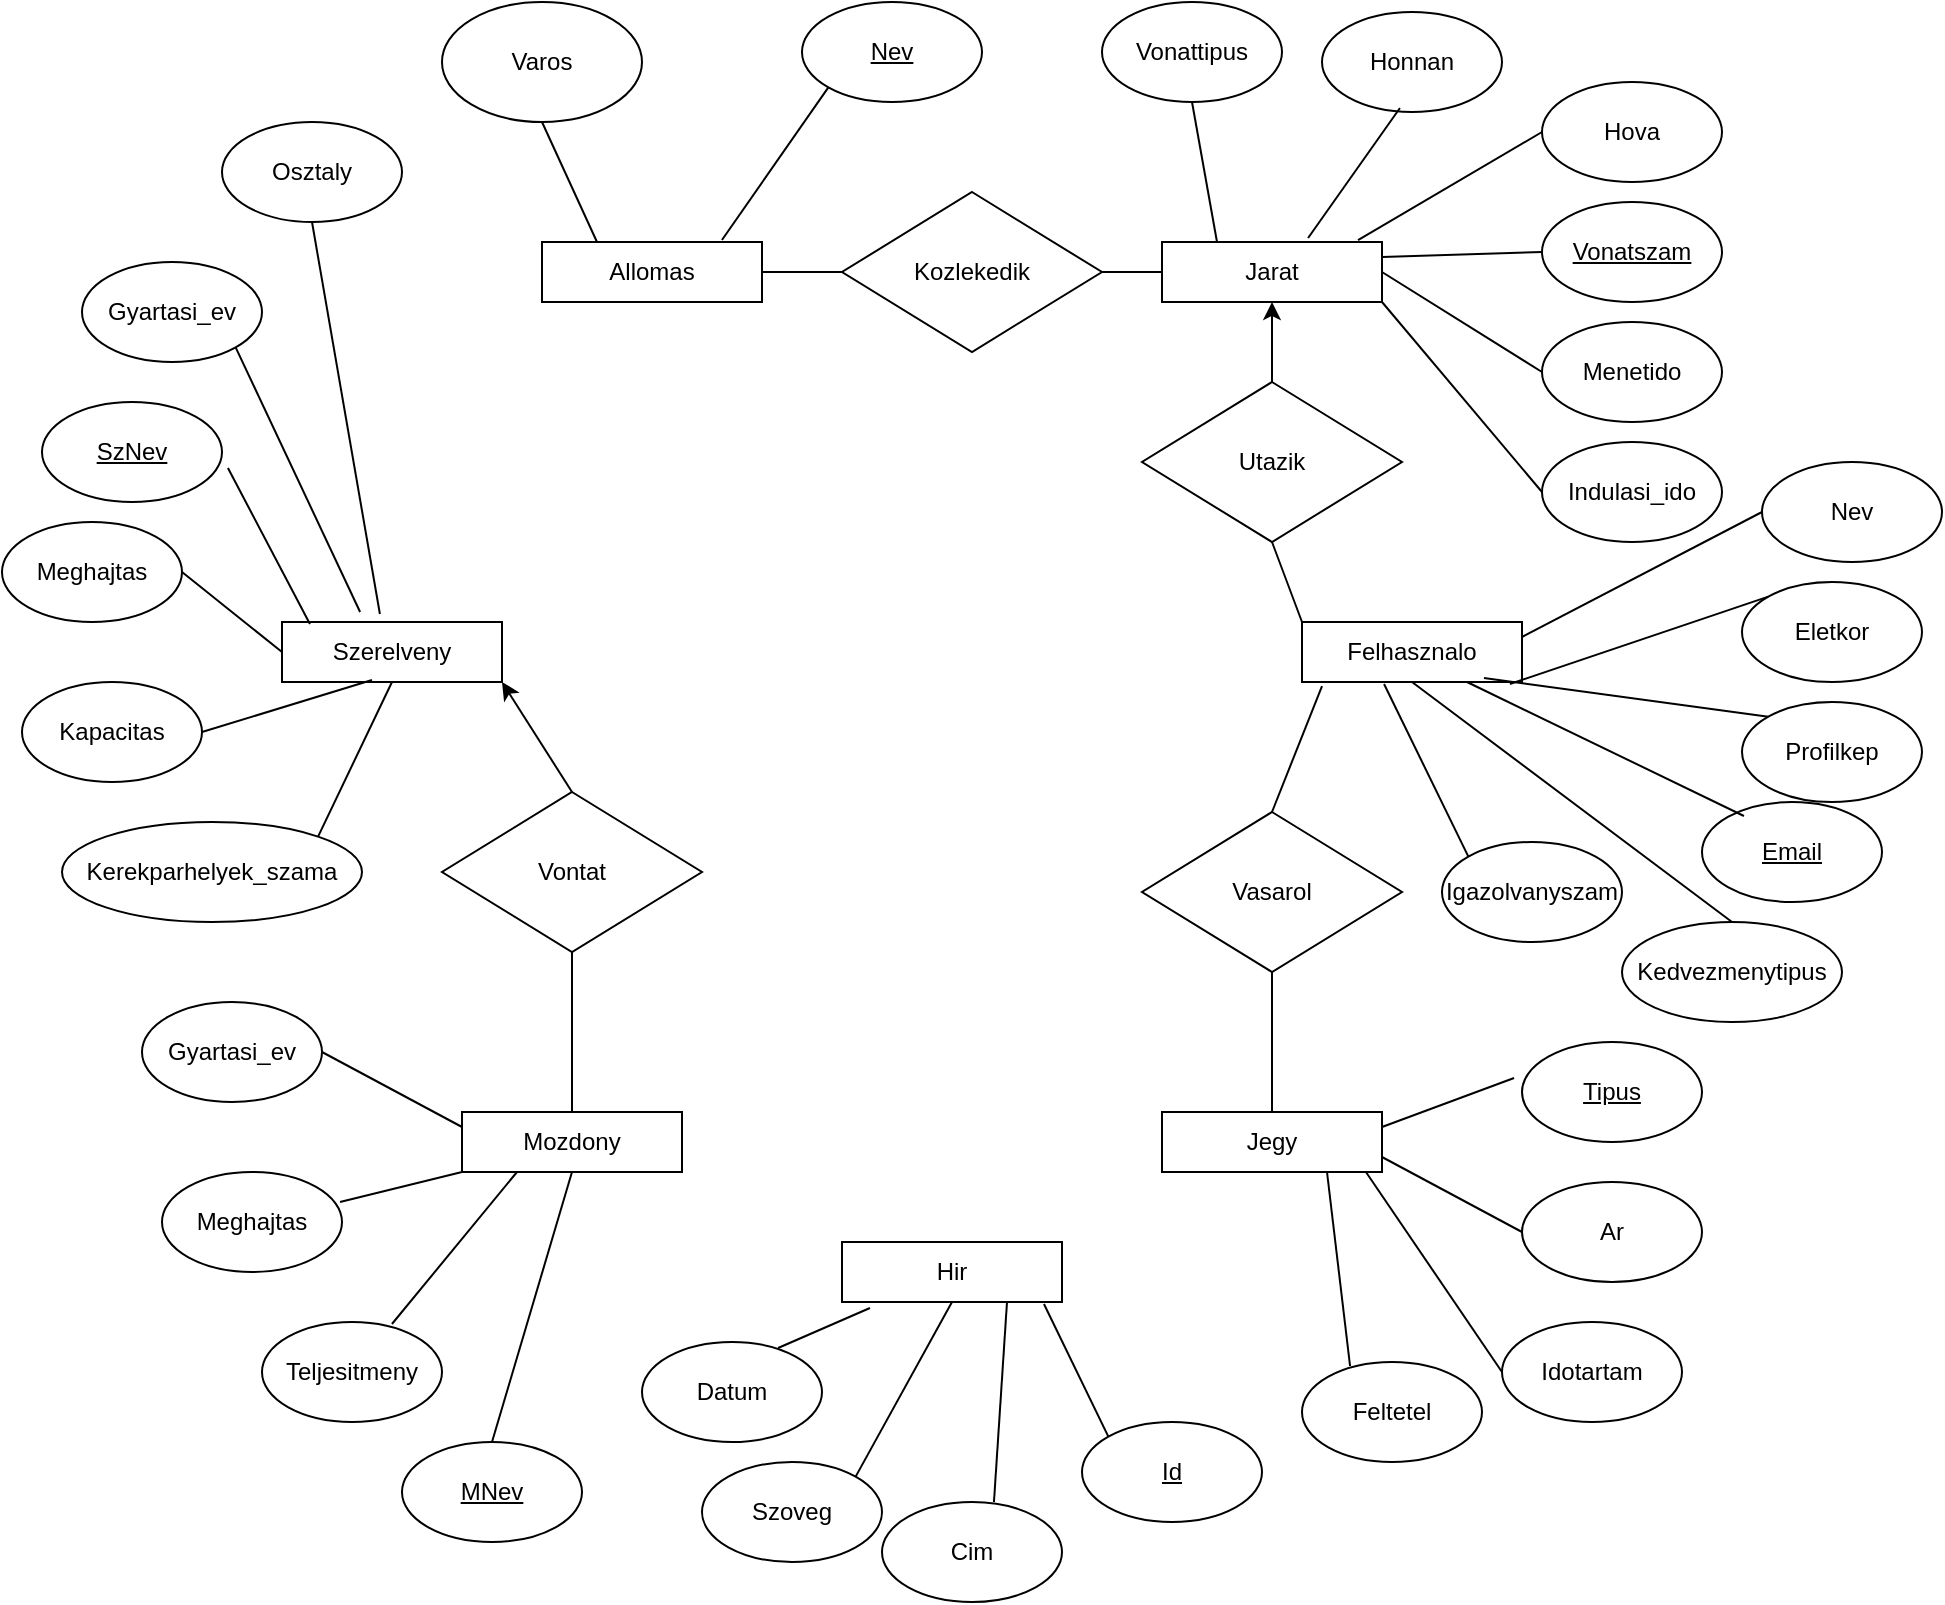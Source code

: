 <mxfile version="22.1.2" type="device">
  <diagram name="1 oldal" id="36wSKTNMPmUcTjD_YmkS">
    <mxGraphModel dx="1607" dy="496" grid="1" gridSize="10" guides="1" tooltips="1" connect="1" arrows="1" fold="1" page="1" pageScale="1" pageWidth="827" pageHeight="1169" math="0" shadow="0">
      <root>
        <mxCell id="0" />
        <mxCell id="1" parent="0" />
        <mxCell id="YrC1Zh7UfG_3kBupLFQ--1" value="Allomas" style="rounded=0;whiteSpace=wrap;html=1;" parent="1" vertex="1">
          <mxGeometry x="170" y="150" width="110" height="30" as="geometry" />
        </mxCell>
        <mxCell id="YrC1Zh7UfG_3kBupLFQ--2" value="Varos" style="ellipse;whiteSpace=wrap;html=1;" parent="1" vertex="1">
          <mxGeometry x="120" y="30" width="100" height="60" as="geometry" />
        </mxCell>
        <mxCell id="YrC1Zh7UfG_3kBupLFQ--3" value="Nev" style="ellipse;whiteSpace=wrap;html=1;fontStyle=4" parent="1" vertex="1">
          <mxGeometry x="300" y="30" width="90" height="50" as="geometry" />
        </mxCell>
        <mxCell id="YrC1Zh7UfG_3kBupLFQ--4" value="" style="endArrow=none;html=1;rounded=0;entryX=0.5;entryY=1;entryDx=0;entryDy=0;exitX=0.25;exitY=0;exitDx=0;exitDy=0;" parent="1" source="YrC1Zh7UfG_3kBupLFQ--1" target="YrC1Zh7UfG_3kBupLFQ--2" edge="1">
          <mxGeometry width="50" height="50" relative="1" as="geometry">
            <mxPoint x="560" y="450" as="sourcePoint" />
            <mxPoint x="610" y="400" as="targetPoint" />
          </mxGeometry>
        </mxCell>
        <mxCell id="YrC1Zh7UfG_3kBupLFQ--5" value="" style="endArrow=none;html=1;rounded=0;exitX=0.818;exitY=-0.033;exitDx=0;exitDy=0;exitPerimeter=0;entryX=0;entryY=1;entryDx=0;entryDy=0;" parent="1" source="YrC1Zh7UfG_3kBupLFQ--1" target="YrC1Zh7UfG_3kBupLFQ--3" edge="1">
          <mxGeometry width="50" height="50" relative="1" as="geometry">
            <mxPoint x="560" y="450" as="sourcePoint" />
            <mxPoint x="610" y="400" as="targetPoint" />
          </mxGeometry>
        </mxCell>
        <mxCell id="YrC1Zh7UfG_3kBupLFQ--6" value="Jarat" style="rounded=0;whiteSpace=wrap;html=1;" parent="1" vertex="1">
          <mxGeometry x="480" y="150" width="110" height="30" as="geometry" />
        </mxCell>
        <mxCell id="YrC1Zh7UfG_3kBupLFQ--7" value="Honnan" style="ellipse;whiteSpace=wrap;html=1;fontStyle=0" parent="1" vertex="1">
          <mxGeometry x="560" y="35" width="90" height="50" as="geometry" />
        </mxCell>
        <mxCell id="YrC1Zh7UfG_3kBupLFQ--8" value="Hova" style="ellipse;whiteSpace=wrap;html=1;fontStyle=0" parent="1" vertex="1">
          <mxGeometry x="670" y="70" width="90" height="50" as="geometry" />
        </mxCell>
        <mxCell id="YrC1Zh7UfG_3kBupLFQ--9" value="Vonatszam" style="ellipse;whiteSpace=wrap;html=1;fontStyle=4" parent="1" vertex="1">
          <mxGeometry x="670" y="130" width="90" height="50" as="geometry" />
        </mxCell>
        <mxCell id="YrC1Zh7UfG_3kBupLFQ--10" value="Indulasi_ido" style="ellipse;whiteSpace=wrap;html=1;fontStyle=0" parent="1" vertex="1">
          <mxGeometry x="670" y="250" width="90" height="50" as="geometry" />
        </mxCell>
        <mxCell id="YrC1Zh7UfG_3kBupLFQ--11" value="Menetido" style="ellipse;whiteSpace=wrap;html=1;" parent="1" vertex="1">
          <mxGeometry x="670" y="190" width="90" height="50" as="geometry" />
        </mxCell>
        <mxCell id="YrC1Zh7UfG_3kBupLFQ--12" value="Vonattipus" style="ellipse;whiteSpace=wrap;html=1;" parent="1" vertex="1">
          <mxGeometry x="450" y="30" width="90" height="50" as="geometry" />
        </mxCell>
        <mxCell id="YrC1Zh7UfG_3kBupLFQ--13" value="" style="endArrow=none;html=1;rounded=0;entryX=0.5;entryY=1;entryDx=0;entryDy=0;exitX=0.25;exitY=0;exitDx=0;exitDy=0;" parent="1" source="YrC1Zh7UfG_3kBupLFQ--6" target="YrC1Zh7UfG_3kBupLFQ--12" edge="1">
          <mxGeometry width="50" height="50" relative="1" as="geometry">
            <mxPoint x="560" y="450" as="sourcePoint" />
            <mxPoint x="610" y="400" as="targetPoint" />
          </mxGeometry>
        </mxCell>
        <mxCell id="YrC1Zh7UfG_3kBupLFQ--14" value="" style="endArrow=none;html=1;rounded=0;entryX=0.433;entryY=0.96;entryDx=0;entryDy=0;entryPerimeter=0;exitX=0.664;exitY=-0.067;exitDx=0;exitDy=0;exitPerimeter=0;" parent="1" source="YrC1Zh7UfG_3kBupLFQ--6" target="YrC1Zh7UfG_3kBupLFQ--7" edge="1">
          <mxGeometry width="50" height="50" relative="1" as="geometry">
            <mxPoint x="560" y="450" as="sourcePoint" />
            <mxPoint x="610" y="400" as="targetPoint" />
          </mxGeometry>
        </mxCell>
        <mxCell id="YrC1Zh7UfG_3kBupLFQ--15" value="" style="endArrow=none;html=1;rounded=0;entryX=0;entryY=0.5;entryDx=0;entryDy=0;exitX=0.891;exitY=-0.033;exitDx=0;exitDy=0;exitPerimeter=0;" parent="1" source="YrC1Zh7UfG_3kBupLFQ--6" target="YrC1Zh7UfG_3kBupLFQ--8" edge="1">
          <mxGeometry width="50" height="50" relative="1" as="geometry">
            <mxPoint x="560" y="450" as="sourcePoint" />
            <mxPoint x="610" y="400" as="targetPoint" />
          </mxGeometry>
        </mxCell>
        <mxCell id="YrC1Zh7UfG_3kBupLFQ--16" value="" style="endArrow=none;html=1;rounded=0;entryX=0;entryY=0.5;entryDx=0;entryDy=0;exitX=1;exitY=0.25;exitDx=0;exitDy=0;" parent="1" source="YrC1Zh7UfG_3kBupLFQ--6" target="YrC1Zh7UfG_3kBupLFQ--9" edge="1">
          <mxGeometry width="50" height="50" relative="1" as="geometry">
            <mxPoint x="560" y="450" as="sourcePoint" />
            <mxPoint x="610" y="400" as="targetPoint" />
          </mxGeometry>
        </mxCell>
        <mxCell id="YrC1Zh7UfG_3kBupLFQ--17" value="" style="endArrow=none;html=1;rounded=0;entryX=0;entryY=0.5;entryDx=0;entryDy=0;exitX=1;exitY=0.5;exitDx=0;exitDy=0;" parent="1" source="YrC1Zh7UfG_3kBupLFQ--6" target="YrC1Zh7UfG_3kBupLFQ--11" edge="1">
          <mxGeometry width="50" height="50" relative="1" as="geometry">
            <mxPoint x="560" y="450" as="sourcePoint" />
            <mxPoint x="610" y="400" as="targetPoint" />
          </mxGeometry>
        </mxCell>
        <mxCell id="YrC1Zh7UfG_3kBupLFQ--18" value="" style="endArrow=none;html=1;rounded=0;entryX=0;entryY=0.5;entryDx=0;entryDy=0;exitX=1;exitY=1;exitDx=0;exitDy=0;" parent="1" source="YrC1Zh7UfG_3kBupLFQ--6" target="YrC1Zh7UfG_3kBupLFQ--10" edge="1">
          <mxGeometry width="50" height="50" relative="1" as="geometry">
            <mxPoint x="560" y="450" as="sourcePoint" />
            <mxPoint x="610" y="400" as="targetPoint" />
          </mxGeometry>
        </mxCell>
        <mxCell id="YrC1Zh7UfG_3kBupLFQ--19" value="Felhasznalo" style="rounded=0;whiteSpace=wrap;html=1;" parent="1" vertex="1">
          <mxGeometry x="550" y="340" width="110" height="30" as="geometry" />
        </mxCell>
        <mxCell id="YrC1Zh7UfG_3kBupLFQ--20" value="Nev" style="ellipse;whiteSpace=wrap;html=1;" parent="1" vertex="1">
          <mxGeometry x="780" y="260" width="90" height="50" as="geometry" />
        </mxCell>
        <mxCell id="YrC1Zh7UfG_3kBupLFQ--21" value="Eletkor" style="ellipse;whiteSpace=wrap;html=1;" parent="1" vertex="1">
          <mxGeometry x="770" y="320" width="90" height="50" as="geometry" />
        </mxCell>
        <mxCell id="YrC1Zh7UfG_3kBupLFQ--22" value="Email" style="ellipse;whiteSpace=wrap;html=1;fontStyle=4" parent="1" vertex="1">
          <mxGeometry x="750" y="430" width="90" height="50" as="geometry" />
        </mxCell>
        <mxCell id="YrC1Zh7UfG_3kBupLFQ--23" value="Kedvezmenytipus" style="ellipse;whiteSpace=wrap;html=1;" parent="1" vertex="1">
          <mxGeometry x="710" y="490" width="110" height="50" as="geometry" />
        </mxCell>
        <mxCell id="YrC1Zh7UfG_3kBupLFQ--24" value="Igazolvanyszam" style="ellipse;whiteSpace=wrap;html=1;" parent="1" vertex="1">
          <mxGeometry x="620" y="450" width="90" height="50" as="geometry" />
        </mxCell>
        <mxCell id="YrC1Zh7UfG_3kBupLFQ--25" value="Profilkep" style="ellipse;whiteSpace=wrap;html=1;" parent="1" vertex="1">
          <mxGeometry x="770" y="380" width="90" height="50" as="geometry" />
        </mxCell>
        <mxCell id="YrC1Zh7UfG_3kBupLFQ--26" value="" style="endArrow=none;html=1;rounded=0;entryX=0;entryY=0.5;entryDx=0;entryDy=0;exitX=1;exitY=0.25;exitDx=0;exitDy=0;" parent="1" source="YrC1Zh7UfG_3kBupLFQ--19" target="YrC1Zh7UfG_3kBupLFQ--20" edge="1">
          <mxGeometry width="50" height="50" relative="1" as="geometry">
            <mxPoint x="560" y="450" as="sourcePoint" />
            <mxPoint x="610" y="400" as="targetPoint" />
          </mxGeometry>
        </mxCell>
        <mxCell id="YrC1Zh7UfG_3kBupLFQ--27" value="" style="endArrow=none;html=1;rounded=0;entryX=0;entryY=0;entryDx=0;entryDy=0;exitX=0.945;exitY=1.033;exitDx=0;exitDy=0;exitPerimeter=0;" parent="1" source="YrC1Zh7UfG_3kBupLFQ--19" target="YrC1Zh7UfG_3kBupLFQ--21" edge="1">
          <mxGeometry width="50" height="50" relative="1" as="geometry">
            <mxPoint x="560" y="450" as="sourcePoint" />
            <mxPoint x="610" y="400" as="targetPoint" />
          </mxGeometry>
        </mxCell>
        <mxCell id="YrC1Zh7UfG_3kBupLFQ--28" value="" style="endArrow=none;html=1;rounded=0;entryX=0;entryY=0;entryDx=0;entryDy=0;exitX=0.827;exitY=0.933;exitDx=0;exitDy=0;exitPerimeter=0;" parent="1" source="YrC1Zh7UfG_3kBupLFQ--19" target="YrC1Zh7UfG_3kBupLFQ--25" edge="1">
          <mxGeometry width="50" height="50" relative="1" as="geometry">
            <mxPoint x="560" y="450" as="sourcePoint" />
            <mxPoint x="610" y="400" as="targetPoint" />
          </mxGeometry>
        </mxCell>
        <mxCell id="YrC1Zh7UfG_3kBupLFQ--29" value="" style="endArrow=none;html=1;rounded=0;entryX=0.233;entryY=0.14;entryDx=0;entryDy=0;entryPerimeter=0;exitX=0.75;exitY=1;exitDx=0;exitDy=0;" parent="1" source="YrC1Zh7UfG_3kBupLFQ--19" target="YrC1Zh7UfG_3kBupLFQ--22" edge="1">
          <mxGeometry width="50" height="50" relative="1" as="geometry">
            <mxPoint x="560" y="450" as="sourcePoint" />
            <mxPoint x="610" y="400" as="targetPoint" />
          </mxGeometry>
        </mxCell>
        <mxCell id="YrC1Zh7UfG_3kBupLFQ--30" value="" style="endArrow=none;html=1;rounded=0;exitX=0.5;exitY=0;exitDx=0;exitDy=0;entryX=0.5;entryY=1;entryDx=0;entryDy=0;" parent="1" source="YrC1Zh7UfG_3kBupLFQ--23" target="YrC1Zh7UfG_3kBupLFQ--19" edge="1">
          <mxGeometry width="50" height="50" relative="1" as="geometry">
            <mxPoint x="560" y="450" as="sourcePoint" />
            <mxPoint x="610" y="400" as="targetPoint" />
          </mxGeometry>
        </mxCell>
        <mxCell id="YrC1Zh7UfG_3kBupLFQ--31" value="" style="endArrow=none;html=1;rounded=0;entryX=0.373;entryY=1.033;entryDx=0;entryDy=0;entryPerimeter=0;exitX=0;exitY=0;exitDx=0;exitDy=0;" parent="1" source="YrC1Zh7UfG_3kBupLFQ--24" target="YrC1Zh7UfG_3kBupLFQ--19" edge="1">
          <mxGeometry width="50" height="50" relative="1" as="geometry">
            <mxPoint x="640" y="447" as="sourcePoint" />
            <mxPoint x="610" y="400" as="targetPoint" />
          </mxGeometry>
        </mxCell>
        <mxCell id="YrC1Zh7UfG_3kBupLFQ--33" value="Jegy" style="rounded=0;whiteSpace=wrap;html=1;" parent="1" vertex="1">
          <mxGeometry x="480" y="585" width="110" height="30" as="geometry" />
        </mxCell>
        <mxCell id="YrC1Zh7UfG_3kBupLFQ--35" value="Tipus" style="ellipse;whiteSpace=wrap;html=1;fontStyle=4" parent="1" vertex="1">
          <mxGeometry x="660" y="550" width="90" height="50" as="geometry" />
        </mxCell>
        <mxCell id="YrC1Zh7UfG_3kBupLFQ--36" value="Ar" style="ellipse;whiteSpace=wrap;html=1;" parent="1" vertex="1">
          <mxGeometry x="660" y="620" width="90" height="50" as="geometry" />
        </mxCell>
        <mxCell id="YrC1Zh7UfG_3kBupLFQ--37" value="Feltetel" style="ellipse;whiteSpace=wrap;html=1;" parent="1" vertex="1">
          <mxGeometry x="550" y="710" width="90" height="50" as="geometry" />
        </mxCell>
        <mxCell id="YrC1Zh7UfG_3kBupLFQ--38" value="Idotartam" style="ellipse;whiteSpace=wrap;html=1;" parent="1" vertex="1">
          <mxGeometry x="650" y="690" width="90" height="50" as="geometry" />
        </mxCell>
        <mxCell id="YrC1Zh7UfG_3kBupLFQ--39" value="" style="endArrow=none;html=1;rounded=0;entryX=-0.044;entryY=0.36;entryDx=0;entryDy=0;entryPerimeter=0;exitX=1;exitY=0.25;exitDx=0;exitDy=0;" parent="1" source="YrC1Zh7UfG_3kBupLFQ--33" target="YrC1Zh7UfG_3kBupLFQ--35" edge="1">
          <mxGeometry width="50" height="50" relative="1" as="geometry">
            <mxPoint x="560" y="450" as="sourcePoint" />
            <mxPoint x="610" y="400" as="targetPoint" />
          </mxGeometry>
        </mxCell>
        <mxCell id="YrC1Zh7UfG_3kBupLFQ--40" value="" style="endArrow=none;html=1;rounded=0;entryX=0;entryY=0.5;entryDx=0;entryDy=0;exitX=1;exitY=0.75;exitDx=0;exitDy=0;" parent="1" source="YrC1Zh7UfG_3kBupLFQ--33" target="YrC1Zh7UfG_3kBupLFQ--36" edge="1">
          <mxGeometry width="50" height="50" relative="1" as="geometry">
            <mxPoint x="560" y="450" as="sourcePoint" />
            <mxPoint x="610" y="400" as="targetPoint" />
          </mxGeometry>
        </mxCell>
        <mxCell id="YrC1Zh7UfG_3kBupLFQ--41" value="" style="endArrow=none;html=1;rounded=0;entryX=0;entryY=0.5;entryDx=0;entryDy=0;exitX=0.927;exitY=1;exitDx=0;exitDy=0;exitPerimeter=0;" parent="1" source="YrC1Zh7UfG_3kBupLFQ--33" target="YrC1Zh7UfG_3kBupLFQ--38" edge="1">
          <mxGeometry width="50" height="50" relative="1" as="geometry">
            <mxPoint x="560" y="450" as="sourcePoint" />
            <mxPoint x="610" y="400" as="targetPoint" />
          </mxGeometry>
        </mxCell>
        <mxCell id="YrC1Zh7UfG_3kBupLFQ--42" value="" style="endArrow=none;html=1;rounded=0;entryX=0.267;entryY=0.04;entryDx=0;entryDy=0;entryPerimeter=0;exitX=0.75;exitY=1;exitDx=0;exitDy=0;" parent="1" source="YrC1Zh7UfG_3kBupLFQ--33" target="YrC1Zh7UfG_3kBupLFQ--37" edge="1">
          <mxGeometry width="50" height="50" relative="1" as="geometry">
            <mxPoint x="560" y="450" as="sourcePoint" />
            <mxPoint x="610" y="400" as="targetPoint" />
          </mxGeometry>
        </mxCell>
        <mxCell id="YrC1Zh7UfG_3kBupLFQ--43" value="Hir" style="rounded=0;whiteSpace=wrap;html=1;" parent="1" vertex="1">
          <mxGeometry x="320" y="650" width="110" height="30" as="geometry" />
        </mxCell>
        <mxCell id="YrC1Zh7UfG_3kBupLFQ--44" value="Cim" style="ellipse;whiteSpace=wrap;html=1;" parent="1" vertex="1">
          <mxGeometry x="340" y="780" width="90" height="50" as="geometry" />
        </mxCell>
        <mxCell id="YrC1Zh7UfG_3kBupLFQ--45" value="Szoveg" style="ellipse;whiteSpace=wrap;html=1;" parent="1" vertex="1">
          <mxGeometry x="250" y="760" width="90" height="50" as="geometry" />
        </mxCell>
        <mxCell id="YrC1Zh7UfG_3kBupLFQ--46" value="Datum" style="ellipse;whiteSpace=wrap;html=1;" parent="1" vertex="1">
          <mxGeometry x="220" y="700" width="90" height="50" as="geometry" />
        </mxCell>
        <mxCell id="YrC1Zh7UfG_3kBupLFQ--47" value="Id" style="ellipse;whiteSpace=wrap;html=1;fontStyle=4" parent="1" vertex="1">
          <mxGeometry x="440" y="740" width="90" height="50" as="geometry" />
        </mxCell>
        <mxCell id="YrC1Zh7UfG_3kBupLFQ--48" value="" style="endArrow=none;html=1;rounded=0;exitX=0.756;exitY=0.06;exitDx=0;exitDy=0;exitPerimeter=0;entryX=0.127;entryY=1.1;entryDx=0;entryDy=0;entryPerimeter=0;" parent="1" source="YrC1Zh7UfG_3kBupLFQ--46" target="YrC1Zh7UfG_3kBupLFQ--43" edge="1">
          <mxGeometry width="50" height="50" relative="1" as="geometry">
            <mxPoint x="560" y="550" as="sourcePoint" />
            <mxPoint x="610" y="500" as="targetPoint" />
          </mxGeometry>
        </mxCell>
        <mxCell id="YrC1Zh7UfG_3kBupLFQ--49" value="" style="endArrow=none;html=1;rounded=0;exitX=1;exitY=0;exitDx=0;exitDy=0;entryX=0.5;entryY=1;entryDx=0;entryDy=0;" parent="1" source="YrC1Zh7UfG_3kBupLFQ--45" target="YrC1Zh7UfG_3kBupLFQ--43" edge="1">
          <mxGeometry width="50" height="50" relative="1" as="geometry">
            <mxPoint x="560" y="550" as="sourcePoint" />
            <mxPoint x="610" y="500" as="targetPoint" />
          </mxGeometry>
        </mxCell>
        <mxCell id="YrC1Zh7UfG_3kBupLFQ--50" value="" style="endArrow=none;html=1;rounded=0;exitX=0.622;exitY=0;exitDx=0;exitDy=0;exitPerimeter=0;entryX=0.75;entryY=1;entryDx=0;entryDy=0;" parent="1" source="YrC1Zh7UfG_3kBupLFQ--44" target="YrC1Zh7UfG_3kBupLFQ--43" edge="1">
          <mxGeometry width="50" height="50" relative="1" as="geometry">
            <mxPoint x="560" y="550" as="sourcePoint" />
            <mxPoint x="610" y="500" as="targetPoint" />
          </mxGeometry>
        </mxCell>
        <mxCell id="YrC1Zh7UfG_3kBupLFQ--51" value="" style="endArrow=none;html=1;rounded=0;exitX=0;exitY=0;exitDx=0;exitDy=0;entryX=0.918;entryY=1.033;entryDx=0;entryDy=0;entryPerimeter=0;" parent="1" source="YrC1Zh7UfG_3kBupLFQ--47" target="YrC1Zh7UfG_3kBupLFQ--43" edge="1">
          <mxGeometry width="50" height="50" relative="1" as="geometry">
            <mxPoint x="560" y="550" as="sourcePoint" />
            <mxPoint x="610" y="500" as="targetPoint" />
          </mxGeometry>
        </mxCell>
        <mxCell id="YrC1Zh7UfG_3kBupLFQ--53" value="Mozdony" style="rounded=0;whiteSpace=wrap;html=1;" parent="1" vertex="1">
          <mxGeometry x="130" y="585" width="110" height="30" as="geometry" />
        </mxCell>
        <mxCell id="YrC1Zh7UfG_3kBupLFQ--55" value="Gyartasi_ev" style="ellipse;whiteSpace=wrap;html=1;" parent="1" vertex="1">
          <mxGeometry x="-30" y="530" width="90" height="50" as="geometry" />
        </mxCell>
        <mxCell id="YrC1Zh7UfG_3kBupLFQ--56" value="Meghajtas" style="ellipse;whiteSpace=wrap;html=1;" parent="1" vertex="1">
          <mxGeometry x="-20" y="615" width="90" height="50" as="geometry" />
        </mxCell>
        <mxCell id="YrC1Zh7UfG_3kBupLFQ--57" value="Teljesitmeny" style="ellipse;whiteSpace=wrap;html=1;" parent="1" vertex="1">
          <mxGeometry x="30" y="690" width="90" height="50" as="geometry" />
        </mxCell>
        <mxCell id="YrC1Zh7UfG_3kBupLFQ--58" value="MNev" style="ellipse;whiteSpace=wrap;html=1;fontStyle=4" parent="1" vertex="1">
          <mxGeometry x="100" y="750" width="90" height="50" as="geometry" />
        </mxCell>
        <mxCell id="YrC1Zh7UfG_3kBupLFQ--59" value="" style="endArrow=none;html=1;rounded=0;exitX=0.5;exitY=0;exitDx=0;exitDy=0;entryX=0.5;entryY=1;entryDx=0;entryDy=0;" parent="1" source="YrC1Zh7UfG_3kBupLFQ--58" target="YrC1Zh7UfG_3kBupLFQ--53" edge="1">
          <mxGeometry width="50" height="50" relative="1" as="geometry">
            <mxPoint x="560" y="550" as="sourcePoint" />
            <mxPoint x="610" y="500" as="targetPoint" />
          </mxGeometry>
        </mxCell>
        <mxCell id="YrC1Zh7UfG_3kBupLFQ--60" value="" style="endArrow=none;html=1;rounded=0;exitX=0.722;exitY=0.02;exitDx=0;exitDy=0;exitPerimeter=0;entryX=0.25;entryY=1;entryDx=0;entryDy=0;" parent="1" source="YrC1Zh7UfG_3kBupLFQ--57" target="YrC1Zh7UfG_3kBupLFQ--53" edge="1">
          <mxGeometry width="50" height="50" relative="1" as="geometry">
            <mxPoint x="560" y="550" as="sourcePoint" />
            <mxPoint x="610" y="500" as="targetPoint" />
          </mxGeometry>
        </mxCell>
        <mxCell id="YrC1Zh7UfG_3kBupLFQ--61" value="" style="endArrow=none;html=1;rounded=0;exitX=0.989;exitY=0.3;exitDx=0;exitDy=0;exitPerimeter=0;entryX=0;entryY=1;entryDx=0;entryDy=0;" parent="1" source="YrC1Zh7UfG_3kBupLFQ--56" target="YrC1Zh7UfG_3kBupLFQ--53" edge="1">
          <mxGeometry width="50" height="50" relative="1" as="geometry">
            <mxPoint x="560" y="550" as="sourcePoint" />
            <mxPoint x="610" y="500" as="targetPoint" />
          </mxGeometry>
        </mxCell>
        <mxCell id="YrC1Zh7UfG_3kBupLFQ--62" value="" style="endArrow=none;html=1;rounded=0;exitX=1;exitY=0.5;exitDx=0;exitDy=0;entryX=0;entryY=0.25;entryDx=0;entryDy=0;" parent="1" source="YrC1Zh7UfG_3kBupLFQ--55" target="YrC1Zh7UfG_3kBupLFQ--53" edge="1">
          <mxGeometry width="50" height="50" relative="1" as="geometry">
            <mxPoint x="560" y="550" as="sourcePoint" />
            <mxPoint x="610" y="500" as="targetPoint" />
          </mxGeometry>
        </mxCell>
        <mxCell id="YrC1Zh7UfG_3kBupLFQ--63" value="Szerelveny" style="rounded=0;whiteSpace=wrap;html=1;" parent="1" vertex="1">
          <mxGeometry x="40" y="340" width="110" height="30" as="geometry" />
        </mxCell>
        <mxCell id="YrC1Zh7UfG_3kBupLFQ--64" value="Gyartasi_ev" style="ellipse;whiteSpace=wrap;html=1;" parent="1" vertex="1">
          <mxGeometry x="-60" y="160" width="90" height="50" as="geometry" />
        </mxCell>
        <mxCell id="YrC1Zh7UfG_3kBupLFQ--65" value="SzNev" style="ellipse;whiteSpace=wrap;html=1;fontStyle=4" parent="1" vertex="1">
          <mxGeometry x="-80" y="230" width="90" height="50" as="geometry" />
        </mxCell>
        <mxCell id="YrC1Zh7UfG_3kBupLFQ--66" value="Meghajtas" style="ellipse;whiteSpace=wrap;html=1;" parent="1" vertex="1">
          <mxGeometry x="-100" y="290" width="90" height="50" as="geometry" />
        </mxCell>
        <mxCell id="YrC1Zh7UfG_3kBupLFQ--67" value="Kapacitas" style="ellipse;whiteSpace=wrap;html=1;" parent="1" vertex="1">
          <mxGeometry x="-90" y="370" width="90" height="50" as="geometry" />
        </mxCell>
        <mxCell id="YrC1Zh7UfG_3kBupLFQ--68" value="Kerekparhelyek_szama" style="ellipse;whiteSpace=wrap;html=1;" parent="1" vertex="1">
          <mxGeometry x="-70" y="440" width="150" height="50" as="geometry" />
        </mxCell>
        <mxCell id="YrC1Zh7UfG_3kBupLFQ--69" value="Osztaly" style="ellipse;whiteSpace=wrap;html=1;" parent="1" vertex="1">
          <mxGeometry x="10" y="90" width="90" height="50" as="geometry" />
        </mxCell>
        <mxCell id="YrC1Zh7UfG_3kBupLFQ--70" value="" style="endArrow=none;html=1;rounded=0;exitX=1;exitY=0;exitDx=0;exitDy=0;entryX=0.5;entryY=1;entryDx=0;entryDy=0;" parent="1" source="YrC1Zh7UfG_3kBupLFQ--68" target="YrC1Zh7UfG_3kBupLFQ--63" edge="1">
          <mxGeometry width="50" height="50" relative="1" as="geometry">
            <mxPoint x="580" y="460" as="sourcePoint" />
            <mxPoint x="630" y="410" as="targetPoint" />
          </mxGeometry>
        </mxCell>
        <mxCell id="YrC1Zh7UfG_3kBupLFQ--71" value="" style="endArrow=none;html=1;rounded=0;exitX=1;exitY=0.5;exitDx=0;exitDy=0;entryX=0.409;entryY=0.967;entryDx=0;entryDy=0;entryPerimeter=0;" parent="1" source="YrC1Zh7UfG_3kBupLFQ--67" target="YrC1Zh7UfG_3kBupLFQ--63" edge="1">
          <mxGeometry width="50" height="50" relative="1" as="geometry">
            <mxPoint x="580" y="460" as="sourcePoint" />
            <mxPoint x="630" y="410" as="targetPoint" />
          </mxGeometry>
        </mxCell>
        <mxCell id="YrC1Zh7UfG_3kBupLFQ--72" value="" style="endArrow=none;html=1;rounded=0;exitX=1;exitY=0.5;exitDx=0;exitDy=0;entryX=0;entryY=0.5;entryDx=0;entryDy=0;" parent="1" source="YrC1Zh7UfG_3kBupLFQ--66" target="YrC1Zh7UfG_3kBupLFQ--63" edge="1">
          <mxGeometry width="50" height="50" relative="1" as="geometry">
            <mxPoint x="580" y="460" as="sourcePoint" />
            <mxPoint x="630" y="410" as="targetPoint" />
          </mxGeometry>
        </mxCell>
        <mxCell id="YrC1Zh7UfG_3kBupLFQ--73" value="" style="endArrow=none;html=1;rounded=0;exitX=1.033;exitY=0.66;exitDx=0;exitDy=0;exitPerimeter=0;entryX=0.127;entryY=0.033;entryDx=0;entryDy=0;entryPerimeter=0;" parent="1" source="YrC1Zh7UfG_3kBupLFQ--65" target="YrC1Zh7UfG_3kBupLFQ--63" edge="1">
          <mxGeometry width="50" height="50" relative="1" as="geometry">
            <mxPoint x="580" y="460" as="sourcePoint" />
            <mxPoint x="630" y="410" as="targetPoint" />
          </mxGeometry>
        </mxCell>
        <mxCell id="YrC1Zh7UfG_3kBupLFQ--74" value="" style="endArrow=none;html=1;rounded=0;exitX=1;exitY=1;exitDx=0;exitDy=0;entryX=0.355;entryY=-0.167;entryDx=0;entryDy=0;entryPerimeter=0;" parent="1" source="YrC1Zh7UfG_3kBupLFQ--64" target="YrC1Zh7UfG_3kBupLFQ--63" edge="1">
          <mxGeometry width="50" height="50" relative="1" as="geometry">
            <mxPoint x="580" y="460" as="sourcePoint" />
            <mxPoint x="630" y="410" as="targetPoint" />
          </mxGeometry>
        </mxCell>
        <mxCell id="YrC1Zh7UfG_3kBupLFQ--75" value="" style="endArrow=none;html=1;rounded=0;exitX=0.5;exitY=1;exitDx=0;exitDy=0;entryX=0.445;entryY=-0.133;entryDx=0;entryDy=0;entryPerimeter=0;" parent="1" source="YrC1Zh7UfG_3kBupLFQ--69" target="YrC1Zh7UfG_3kBupLFQ--63" edge="1">
          <mxGeometry width="50" height="50" relative="1" as="geometry">
            <mxPoint x="580" y="460" as="sourcePoint" />
            <mxPoint x="630" y="410" as="targetPoint" />
          </mxGeometry>
        </mxCell>
        <mxCell id="YrC1Zh7UfG_3kBupLFQ--76" value="Vasarol" style="rhombus;whiteSpace=wrap;html=1;" parent="1" vertex="1">
          <mxGeometry x="470" y="435" width="130" height="80" as="geometry" />
        </mxCell>
        <mxCell id="YrC1Zh7UfG_3kBupLFQ--77" value="" style="endArrow=none;html=1;rounded=0;entryX=0.5;entryY=0;entryDx=0;entryDy=0;exitX=0.5;exitY=1;exitDx=0;exitDy=0;endFill=0;" parent="1" source="YrC1Zh7UfG_3kBupLFQ--76" target="YrC1Zh7UfG_3kBupLFQ--33" edge="1">
          <mxGeometry width="50" height="50" relative="1" as="geometry">
            <mxPoint x="580" y="460" as="sourcePoint" />
            <mxPoint x="630" y="410" as="targetPoint" />
          </mxGeometry>
        </mxCell>
        <mxCell id="YrC1Zh7UfG_3kBupLFQ--78" value="" style="endArrow=none;html=1;rounded=0;entryX=0.091;entryY=1.067;entryDx=0;entryDy=0;exitX=0.5;exitY=0;exitDx=0;exitDy=0;endFill=0;entryPerimeter=0;" parent="1" source="YrC1Zh7UfG_3kBupLFQ--76" target="YrC1Zh7UfG_3kBupLFQ--19" edge="1">
          <mxGeometry width="50" height="50" relative="1" as="geometry">
            <mxPoint x="580" y="460" as="sourcePoint" />
            <mxPoint x="630" y="410" as="targetPoint" />
          </mxGeometry>
        </mxCell>
        <mxCell id="YrC1Zh7UfG_3kBupLFQ--79" value="Utazik" style="rhombus;whiteSpace=wrap;html=1;" parent="1" vertex="1">
          <mxGeometry x="470" y="220" width="130" height="80" as="geometry" />
        </mxCell>
        <mxCell id="YrC1Zh7UfG_3kBupLFQ--80" value="" style="endArrow=none;html=1;rounded=0;entryX=0.5;entryY=1;entryDx=0;entryDy=0;exitX=0;exitY=0;exitDx=0;exitDy=0;" parent="1" source="YrC1Zh7UfG_3kBupLFQ--19" target="YrC1Zh7UfG_3kBupLFQ--79" edge="1">
          <mxGeometry width="50" height="50" relative="1" as="geometry">
            <mxPoint x="580" y="460" as="sourcePoint" />
            <mxPoint x="630" y="410" as="targetPoint" />
          </mxGeometry>
        </mxCell>
        <mxCell id="YrC1Zh7UfG_3kBupLFQ--81" value="" style="endArrow=classic;html=1;rounded=0;entryX=0.5;entryY=1;entryDx=0;entryDy=0;exitX=0.5;exitY=0;exitDx=0;exitDy=0;" parent="1" source="YrC1Zh7UfG_3kBupLFQ--79" target="YrC1Zh7UfG_3kBupLFQ--6" edge="1">
          <mxGeometry width="50" height="50" relative="1" as="geometry">
            <mxPoint x="580" y="460" as="sourcePoint" />
            <mxPoint x="630" y="410" as="targetPoint" />
          </mxGeometry>
        </mxCell>
        <mxCell id="YrC1Zh7UfG_3kBupLFQ--82" value="Kozlekedik" style="rhombus;whiteSpace=wrap;html=1;" parent="1" vertex="1">
          <mxGeometry x="320" y="125" width="130" height="80" as="geometry" />
        </mxCell>
        <mxCell id="YrC1Zh7UfG_3kBupLFQ--83" value="" style="endArrow=none;html=1;rounded=0;entryX=0;entryY=0.5;entryDx=0;entryDy=0;exitX=1;exitY=0.5;exitDx=0;exitDy=0;" parent="1" source="YrC1Zh7UfG_3kBupLFQ--82" target="YrC1Zh7UfG_3kBupLFQ--6" edge="1">
          <mxGeometry width="50" height="50" relative="1" as="geometry">
            <mxPoint x="270" y="300" as="sourcePoint" />
            <mxPoint x="320" y="250" as="targetPoint" />
          </mxGeometry>
        </mxCell>
        <mxCell id="YrC1Zh7UfG_3kBupLFQ--84" value="" style="endArrow=none;html=1;rounded=0;entryX=0;entryY=0.5;entryDx=0;entryDy=0;exitX=1;exitY=0.5;exitDx=0;exitDy=0;" parent="1" source="YrC1Zh7UfG_3kBupLFQ--1" target="YrC1Zh7UfG_3kBupLFQ--82" edge="1">
          <mxGeometry width="50" height="50" relative="1" as="geometry">
            <mxPoint x="580" y="460" as="sourcePoint" />
            <mxPoint x="630" y="410" as="targetPoint" />
          </mxGeometry>
        </mxCell>
        <mxCell id="YrC1Zh7UfG_3kBupLFQ--85" value="Vontat" style="rhombus;whiteSpace=wrap;html=1;" parent="1" vertex="1">
          <mxGeometry x="120" y="425" width="130" height="80" as="geometry" />
        </mxCell>
        <mxCell id="YrC1Zh7UfG_3kBupLFQ--86" value="" style="endArrow=none;html=1;rounded=0;entryX=0.5;entryY=0;entryDx=0;entryDy=0;exitX=0.5;exitY=1;exitDx=0;exitDy=0;" parent="1" source="YrC1Zh7UfG_3kBupLFQ--85" target="YrC1Zh7UfG_3kBupLFQ--53" edge="1">
          <mxGeometry width="50" height="50" relative="1" as="geometry">
            <mxPoint x="580" y="460" as="sourcePoint" />
            <mxPoint x="630" y="410" as="targetPoint" />
          </mxGeometry>
        </mxCell>
        <mxCell id="YrC1Zh7UfG_3kBupLFQ--87" value="" style="endArrow=classic;html=1;rounded=0;entryX=1;entryY=1;entryDx=0;entryDy=0;exitX=0.5;exitY=0;exitDx=0;exitDy=0;" parent="1" source="YrC1Zh7UfG_3kBupLFQ--85" target="YrC1Zh7UfG_3kBupLFQ--63" edge="1">
          <mxGeometry width="50" height="50" relative="1" as="geometry">
            <mxPoint x="580" y="460" as="sourcePoint" />
            <mxPoint x="630" y="410" as="targetPoint" />
          </mxGeometry>
        </mxCell>
      </root>
    </mxGraphModel>
  </diagram>
</mxfile>
